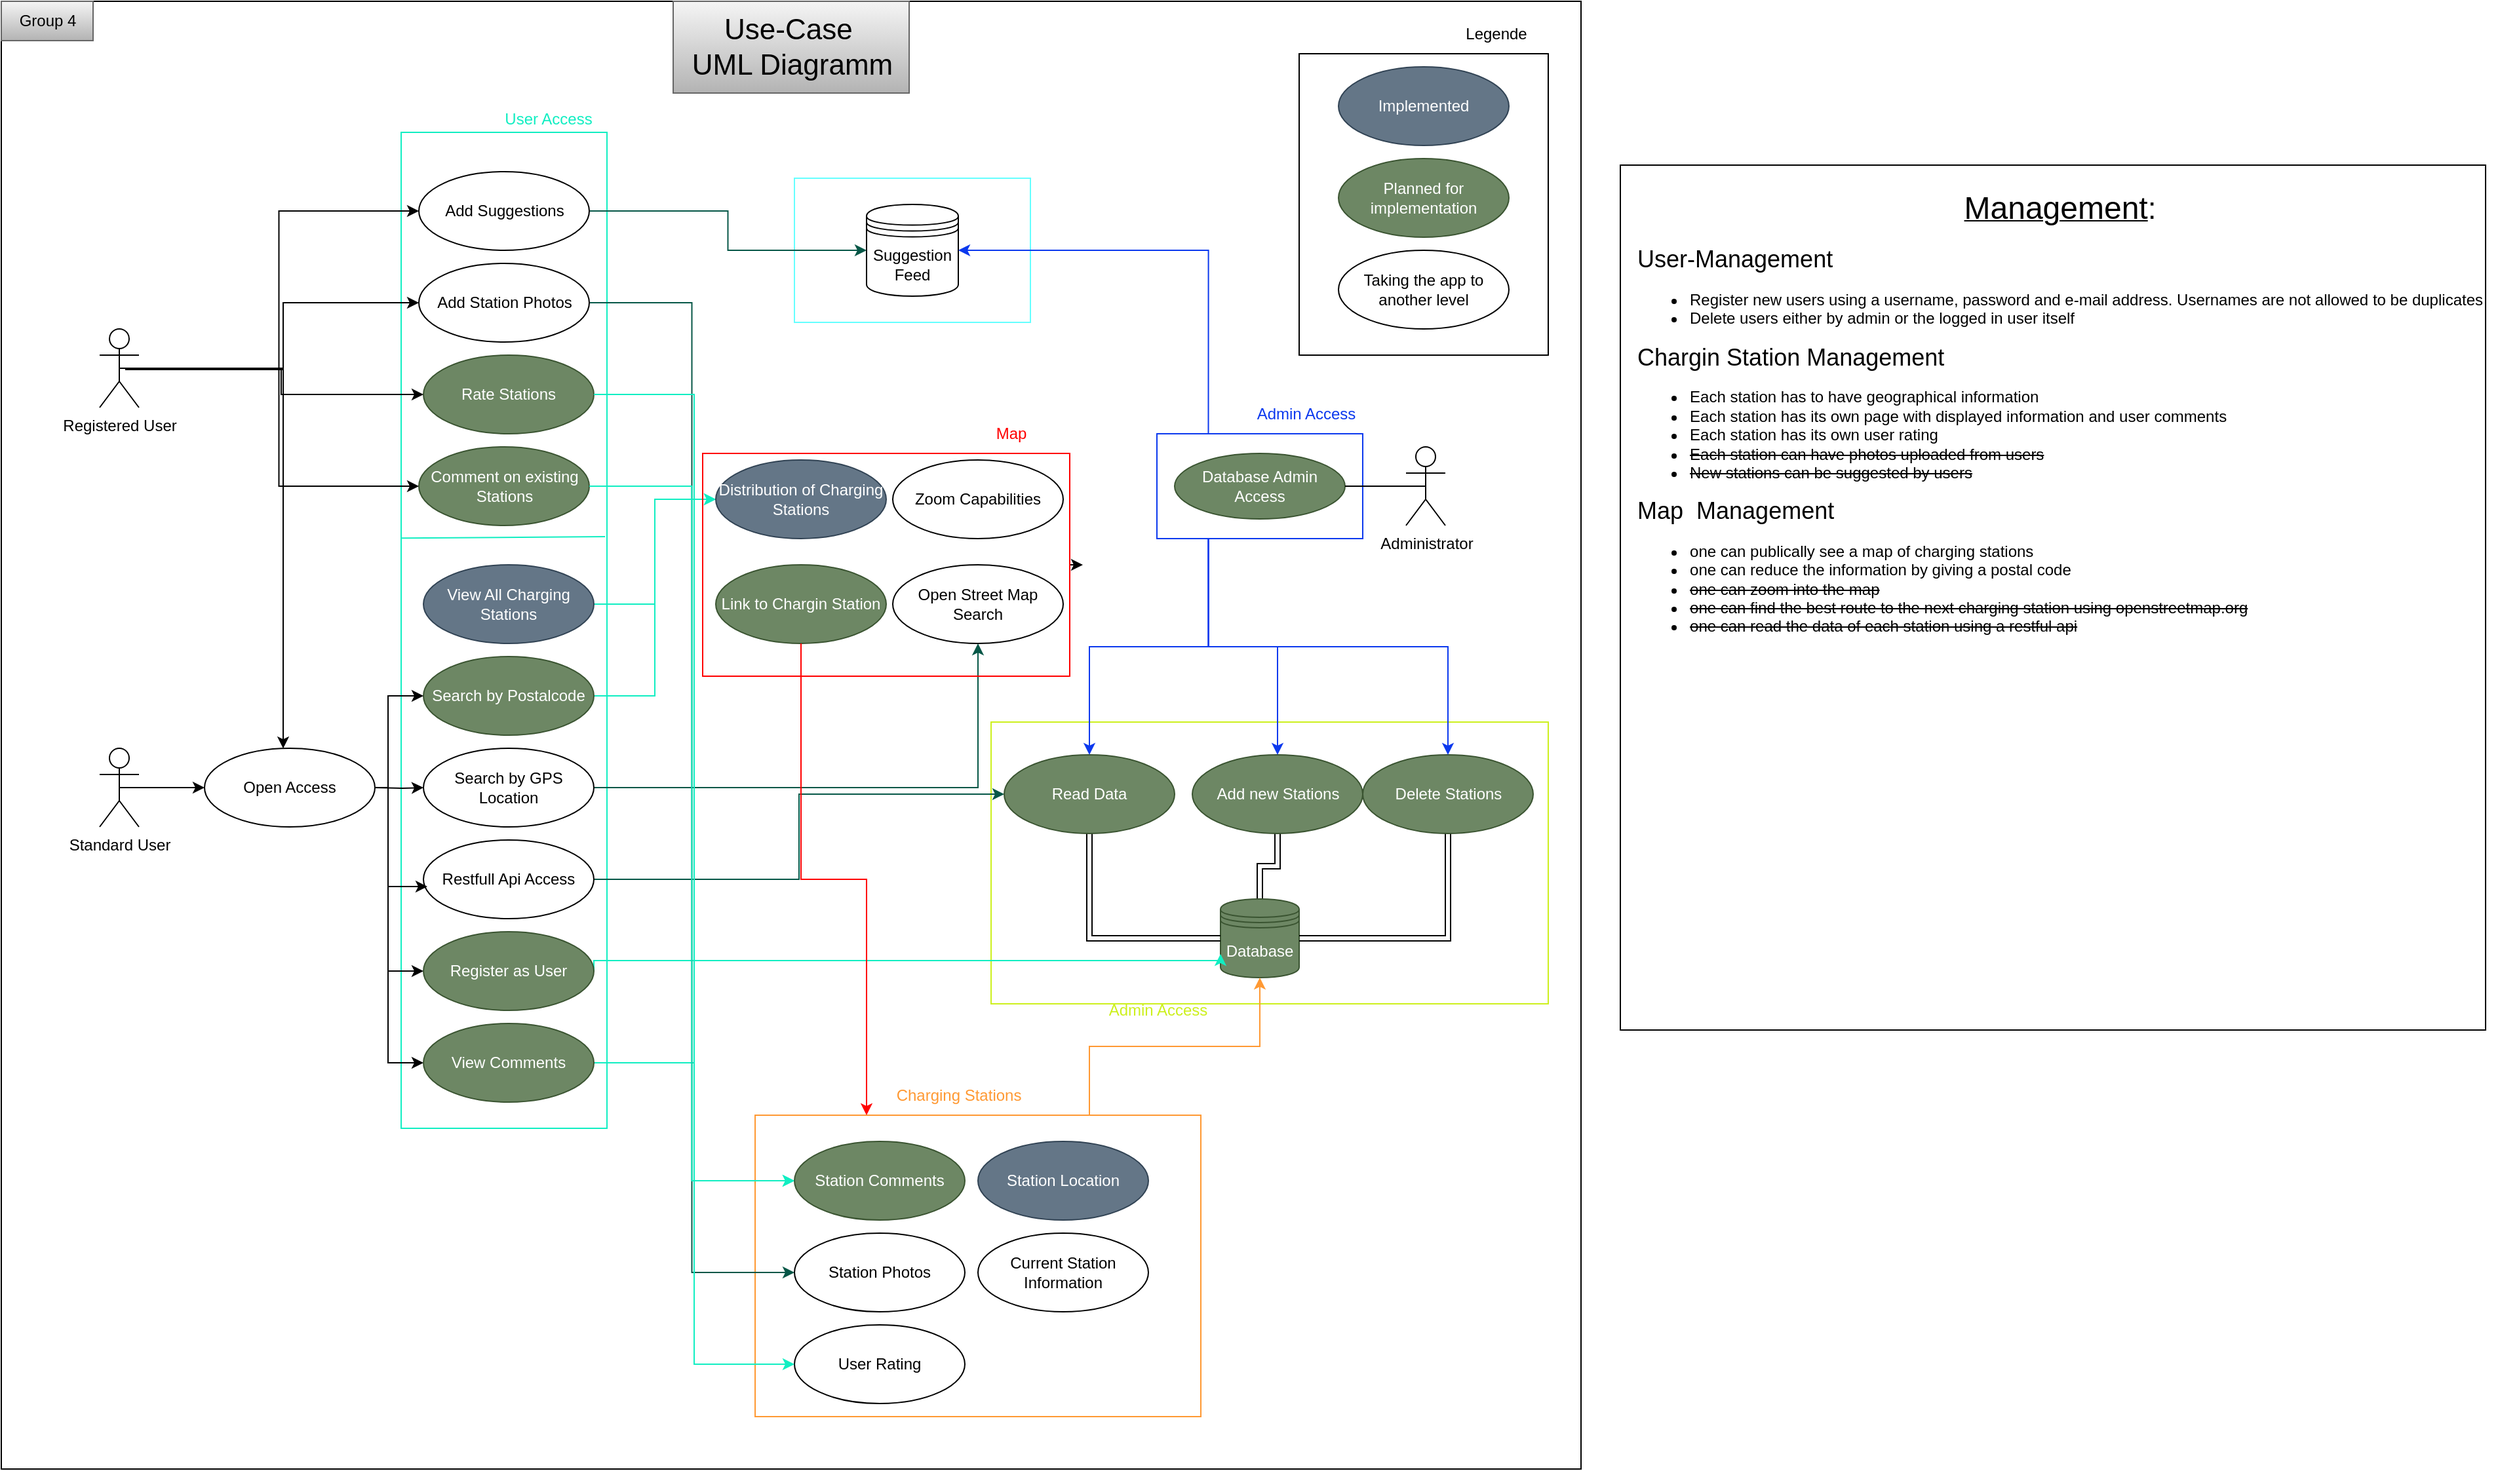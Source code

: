 <mxfile version="25.0.2">
  <diagram name="Seite-1" id="gIsxbpgzMyld5YMsVReq">
    <mxGraphModel dx="3033" dy="2483" grid="1" gridSize="10" guides="1" tooltips="1" connect="1" arrows="1" fold="1" page="1" pageScale="1" pageWidth="827" pageHeight="1169" math="0" shadow="0">
      <root>
        <mxCell id="0" />
        <mxCell id="1" parent="0" />
        <mxCell id="xSIYFbaD0ZbnGowIiWE3-44" value="" style="whiteSpace=wrap;html=1;aspect=fixed;" vertex="1" parent="1">
          <mxGeometry x="1210" y="115" width="660" height="660" as="geometry" />
        </mxCell>
        <mxCell id="uhyYAXvKRDuj-Q-Z7VWs-74" value="" style="rounded=0;whiteSpace=wrap;html=1;fillColor=none;" parent="1" vertex="1">
          <mxGeometry x="-25" y="-10" width="1205" height="1120" as="geometry" />
        </mxCell>
        <mxCell id="uhyYAXvKRDuj-Q-Z7VWs-60" value="" style="rounded=0;whiteSpace=wrap;html=1;fillColor=none;strokeColor=#0C39EE;" parent="1" vertex="1">
          <mxGeometry x="856.5" y="320" width="157" height="80" as="geometry" />
        </mxCell>
        <mxCell id="xSIYFbaD0ZbnGowIiWE3-18" value="" style="rounded=0;whiteSpace=wrap;html=1;fillColor=none;strokeColor=#66FFFF;" vertex="1" parent="1">
          <mxGeometry x="580" y="125" width="180" height="110" as="geometry" />
        </mxCell>
        <mxCell id="xSIYFbaD0ZbnGowIiWE3-12" value="" style="rounded=0;whiteSpace=wrap;html=1;fillColor=none;strokeColor=#FF9933;" vertex="1" parent="1">
          <mxGeometry x="550" y="840" width="340" height="230" as="geometry" />
        </mxCell>
        <mxCell id="uhyYAXvKRDuj-Q-Z7VWs-64" value="" style="rounded=0;whiteSpace=wrap;html=1;fillColor=none;strokeColor=#CDF01D;" parent="1" vertex="1">
          <mxGeometry x="730" y="540" width="425" height="215" as="geometry" />
        </mxCell>
        <mxCell id="uhyYAXvKRDuj-Q-Z7VWs-45" value="" style="rounded=0;whiteSpace=wrap;html=1;fillColor=none;strokeColor=#11eec2;" parent="1" vertex="1">
          <mxGeometry x="280" y="90" width="157" height="760" as="geometry" />
        </mxCell>
        <mxCell id="uhyYAXvKRDuj-Q-Z7VWs-48" style="edgeStyle=orthogonalEdgeStyle;rounded=0;orthogonalLoop=1;jettySize=auto;html=1;exitX=0.5;exitY=0.5;exitDx=0;exitDy=0;exitPerimeter=0;entryX=0;entryY=0.5;entryDx=0;entryDy=0;" parent="1" source="uhyYAXvKRDuj-Q-Z7VWs-1" target="uhyYAXvKRDuj-Q-Z7VWs-47" edge="1">
          <mxGeometry relative="1" as="geometry" />
        </mxCell>
        <mxCell id="uhyYAXvKRDuj-Q-Z7VWs-1" value="Standard User" style="shape=umlActor;verticalLabelPosition=bottom;verticalAlign=top;html=1;outlineConnect=0;" parent="1" vertex="1">
          <mxGeometry x="50" y="560" width="30" height="60" as="geometry" />
        </mxCell>
        <mxCell id="xSIYFbaD0ZbnGowIiWE3-31" style="edgeStyle=orthogonalEdgeStyle;rounded=0;orthogonalLoop=1;jettySize=auto;html=1;exitX=1;exitY=0.5;exitDx=0;exitDy=0;entryX=0;entryY=0.5;entryDx=0;entryDy=0;strokeColor=#11EEC2;" edge="1" parent="1" source="uhyYAXvKRDuj-Q-Z7VWs-2" target="xSIYFbaD0ZbnGowIiWE3-29">
          <mxGeometry relative="1" as="geometry" />
        </mxCell>
        <mxCell id="uhyYAXvKRDuj-Q-Z7VWs-2" value="Search by Postalcode" style="ellipse;whiteSpace=wrap;html=1;fillColor=#6d8764;fontColor=#ffffff;strokeColor=#3A5431;" parent="1" vertex="1">
          <mxGeometry x="297" y="490" width="130" height="60" as="geometry" />
        </mxCell>
        <mxCell id="xSIYFbaD0ZbnGowIiWE3-38" style="edgeStyle=orthogonalEdgeStyle;rounded=0;orthogonalLoop=1;jettySize=auto;html=1;exitX=1;exitY=0.5;exitDx=0;exitDy=0;entryX=0.5;entryY=1;entryDx=0;entryDy=0;strokeColor=#065747;" edge="1" parent="1" source="uhyYAXvKRDuj-Q-Z7VWs-3" target="xSIYFbaD0ZbnGowIiWE3-36">
          <mxGeometry relative="1" as="geometry" />
        </mxCell>
        <mxCell id="uhyYAXvKRDuj-Q-Z7VWs-3" value="Search by GPS Location" style="ellipse;whiteSpace=wrap;html=1;" parent="1" vertex="1">
          <mxGeometry x="297" y="560" width="130" height="60" as="geometry" />
        </mxCell>
        <mxCell id="xSIYFbaD0ZbnGowIiWE3-25" style="edgeStyle=orthogonalEdgeStyle;rounded=0;orthogonalLoop=1;jettySize=auto;html=1;exitX=1;exitY=0.5;exitDx=0;exitDy=0;entryX=0;entryY=0.5;entryDx=0;entryDy=0;strokeColor=#065747;" edge="1" parent="1" source="uhyYAXvKRDuj-Q-Z7VWs-4" target="xSIYFbaD0ZbnGowIiWE3-24">
          <mxGeometry relative="1" as="geometry" />
        </mxCell>
        <mxCell id="uhyYAXvKRDuj-Q-Z7VWs-4" value="Add Suggestions" style="ellipse;whiteSpace=wrap;html=1;" parent="1" vertex="1">
          <mxGeometry x="293.5" y="120" width="130" height="60" as="geometry" />
        </mxCell>
        <mxCell id="uhyYAXvKRDuj-Q-Z7VWs-5" value="Comment on existing Stations" style="ellipse;whiteSpace=wrap;html=1;fillColor=#6d8764;fontColor=#ffffff;strokeColor=#3A5431;" parent="1" vertex="1">
          <mxGeometry x="293.5" y="330" width="130" height="60" as="geometry" />
        </mxCell>
        <mxCell id="uhyYAXvKRDuj-Q-Z7VWs-68" style="edgeStyle=orthogonalEdgeStyle;rounded=0;orthogonalLoop=1;jettySize=auto;html=1;exitX=1;exitY=0.5;exitDx=0;exitDy=0;strokeColor=#065747;entryX=0;entryY=0.5;entryDx=0;entryDy=0;" parent="1" source="uhyYAXvKRDuj-Q-Z7VWs-8" target="uhyYAXvKRDuj-Q-Z7VWs-12" edge="1">
          <mxGeometry relative="1" as="geometry" />
        </mxCell>
        <mxCell id="uhyYAXvKRDuj-Q-Z7VWs-8" value="Restfull Api Access" style="ellipse;whiteSpace=wrap;html=1;" parent="1" vertex="1">
          <mxGeometry x="297" y="630" width="130" height="60" as="geometry" />
        </mxCell>
        <mxCell id="uhyYAXvKRDuj-Q-Z7VWs-66" style="edgeStyle=orthogonalEdgeStyle;rounded=0;orthogonalLoop=1;jettySize=auto;html=1;exitX=0.5;exitY=1;exitDx=0;exitDy=0;shape=link;" parent="1" source="uhyYAXvKRDuj-Q-Z7VWs-9" target="uhyYAXvKRDuj-Q-Z7VWs-10" edge="1">
          <mxGeometry relative="1" as="geometry" />
        </mxCell>
        <mxCell id="uhyYAXvKRDuj-Q-Z7VWs-9" value="Add new Stations" style="ellipse;whiteSpace=wrap;html=1;fillColor=#6d8764;fontColor=#ffffff;strokeColor=#3A5431;" parent="1" vertex="1">
          <mxGeometry x="883.5" y="565" width="130" height="60" as="geometry" />
        </mxCell>
        <mxCell id="uhyYAXvKRDuj-Q-Z7VWs-10" value="Database" style="shape=datastore;whiteSpace=wrap;html=1;fillColor=#6d8764;fontColor=#ffffff;strokeColor=#3A5431;" parent="1" vertex="1">
          <mxGeometry x="905" y="675" width="60" height="60" as="geometry" />
        </mxCell>
        <mxCell id="uhyYAXvKRDuj-Q-Z7VWs-67" style="edgeStyle=orthogonalEdgeStyle;rounded=0;orthogonalLoop=1;jettySize=auto;html=1;exitX=0.5;exitY=1;exitDx=0;exitDy=0;entryX=1;entryY=0.5;entryDx=0;entryDy=0;shape=link;" parent="1" source="uhyYAXvKRDuj-Q-Z7VWs-11" target="uhyYAXvKRDuj-Q-Z7VWs-10" edge="1">
          <mxGeometry relative="1" as="geometry" />
        </mxCell>
        <mxCell id="uhyYAXvKRDuj-Q-Z7VWs-11" value="Delete Stations" style="ellipse;whiteSpace=wrap;html=1;fillColor=#6d8764;fontColor=#ffffff;strokeColor=#3A5431;" parent="1" vertex="1">
          <mxGeometry x="1013.5" y="565" width="130" height="60" as="geometry" />
        </mxCell>
        <mxCell id="uhyYAXvKRDuj-Q-Z7VWs-65" style="edgeStyle=orthogonalEdgeStyle;rounded=0;orthogonalLoop=1;jettySize=auto;html=1;exitX=0.5;exitY=1;exitDx=0;exitDy=0;entryX=0;entryY=0.5;entryDx=0;entryDy=0;shape=link;" parent="1" source="uhyYAXvKRDuj-Q-Z7VWs-12" target="uhyYAXvKRDuj-Q-Z7VWs-10" edge="1">
          <mxGeometry relative="1" as="geometry" />
        </mxCell>
        <mxCell id="uhyYAXvKRDuj-Q-Z7VWs-12" value="Read Data" style="ellipse;whiteSpace=wrap;html=1;fillColor=#6d8764;fontColor=#ffffff;strokeColor=#3A5431;" parent="1" vertex="1">
          <mxGeometry x="740" y="565" width="130" height="60" as="geometry" />
        </mxCell>
        <mxCell id="uhyYAXvKRDuj-Q-Z7VWs-13" value="Administrator" style="shape=umlActor;verticalLabelPosition=bottom;verticalAlign=top;html=1;outlineConnect=0;" parent="1" vertex="1">
          <mxGeometry x="1046.5" y="330" width="30" height="60" as="geometry" />
        </mxCell>
        <mxCell id="uhyYAXvKRDuj-Q-Z7VWs-69" style="edgeStyle=orthogonalEdgeStyle;rounded=0;orthogonalLoop=1;jettySize=auto;html=1;exitX=0.25;exitY=1;exitDx=0;exitDy=0;entryX=0.5;entryY=0;entryDx=0;entryDy=0;strokeColor=#0C39EE;" parent="1" source="uhyYAXvKRDuj-Q-Z7VWs-60" target="uhyYAXvKRDuj-Q-Z7VWs-12" edge="1">
          <mxGeometry relative="1" as="geometry" />
        </mxCell>
        <mxCell id="uhyYAXvKRDuj-Q-Z7VWs-70" style="edgeStyle=orthogonalEdgeStyle;rounded=0;orthogonalLoop=1;jettySize=auto;html=1;exitX=0.25;exitY=1;exitDx=0;exitDy=0;strokeColor=#0C39EE;" parent="1" source="uhyYAXvKRDuj-Q-Z7VWs-60" target="uhyYAXvKRDuj-Q-Z7VWs-9" edge="1">
          <mxGeometry relative="1" as="geometry" />
        </mxCell>
        <mxCell id="uhyYAXvKRDuj-Q-Z7VWs-71" style="edgeStyle=orthogonalEdgeStyle;rounded=0;orthogonalLoop=1;jettySize=auto;html=1;exitX=0.25;exitY=1;exitDx=0;exitDy=0;entryX=0.5;entryY=0;entryDx=0;entryDy=0;strokeColor=#0C39EE;" parent="1" source="uhyYAXvKRDuj-Q-Z7VWs-60" target="uhyYAXvKRDuj-Q-Z7VWs-11" edge="1">
          <mxGeometry relative="1" as="geometry" />
        </mxCell>
        <mxCell id="uhyYAXvKRDuj-Q-Z7VWs-14" value="Database Admin Access" style="ellipse;whiteSpace=wrap;html=1;fillColor=#6d8764;fontColor=#ffffff;strokeColor=#3A5431;" parent="1" vertex="1">
          <mxGeometry x="870" y="335" width="130" height="50" as="geometry" />
        </mxCell>
        <mxCell id="uhyYAXvKRDuj-Q-Z7VWs-15" value="" style="endArrow=none;html=1;rounded=0;entryX=1;entryY=0.5;entryDx=0;entryDy=0;exitX=0.5;exitY=0.5;exitDx=0;exitDy=0;exitPerimeter=0;" parent="1" source="uhyYAXvKRDuj-Q-Z7VWs-13" target="uhyYAXvKRDuj-Q-Z7VWs-14" edge="1">
          <mxGeometry width="50" height="50" relative="1" as="geometry">
            <mxPoint x="843.5" y="430" as="sourcePoint" />
            <mxPoint x="893.5" y="380" as="targetPoint" />
          </mxGeometry>
        </mxCell>
        <mxCell id="uhyYAXvKRDuj-Q-Z7VWs-39" style="edgeStyle=orthogonalEdgeStyle;rounded=0;orthogonalLoop=1;jettySize=auto;html=1;exitX=0.5;exitY=0.5;exitDx=0;exitDy=0;exitPerimeter=0;entryX=0;entryY=0.5;entryDx=0;entryDy=0;" parent="1" source="uhyYAXvKRDuj-Q-Z7VWs-38" target="uhyYAXvKRDuj-Q-Z7VWs-4" edge="1">
          <mxGeometry relative="1" as="geometry" />
        </mxCell>
        <mxCell id="uhyYAXvKRDuj-Q-Z7VWs-40" style="edgeStyle=orthogonalEdgeStyle;rounded=0;orthogonalLoop=1;jettySize=auto;html=1;exitX=0.5;exitY=0.5;exitDx=0;exitDy=0;exitPerimeter=0;entryX=0;entryY=0.5;entryDx=0;entryDy=0;" parent="1" source="uhyYAXvKRDuj-Q-Z7VWs-38" target="uhyYAXvKRDuj-Q-Z7VWs-5" edge="1">
          <mxGeometry relative="1" as="geometry" />
        </mxCell>
        <mxCell id="uhyYAXvKRDuj-Q-Z7VWs-54" style="edgeStyle=orthogonalEdgeStyle;rounded=0;orthogonalLoop=1;jettySize=auto;html=1;exitX=0.5;exitY=0.5;exitDx=0;exitDy=0;exitPerimeter=0;" parent="1" source="uhyYAXvKRDuj-Q-Z7VWs-38" target="uhyYAXvKRDuj-Q-Z7VWs-47" edge="1">
          <mxGeometry relative="1" as="geometry">
            <Array as="points">
              <mxPoint x="190" y="270" />
            </Array>
          </mxGeometry>
        </mxCell>
        <mxCell id="uhyYAXvKRDuj-Q-Z7VWs-38" value="Registered User" style="shape=umlActor;verticalLabelPosition=bottom;verticalAlign=top;html=1;outlineConnect=0;" parent="1" vertex="1">
          <mxGeometry x="50" y="240" width="30" height="60" as="geometry" />
        </mxCell>
        <mxCell id="uhyYAXvKRDuj-Q-Z7VWs-46" value="&lt;font color=&quot;#11eec2&quot;&gt;User Access&lt;/font&gt;" style="text;html=1;align=center;verticalAlign=middle;resizable=0;points=[];autosize=1;strokeColor=none;fillColor=none;" parent="1" vertex="1">
          <mxGeometry x="347" y="65" width="90" height="30" as="geometry" />
        </mxCell>
        <mxCell id="uhyYAXvKRDuj-Q-Z7VWs-49" style="edgeStyle=orthogonalEdgeStyle;rounded=0;orthogonalLoop=1;jettySize=auto;html=1;exitX=1;exitY=0.5;exitDx=0;exitDy=0;" parent="1" target="uhyYAXvKRDuj-Q-Z7VWs-3" edge="1">
          <mxGeometry relative="1" as="geometry">
            <mxPoint x="260" y="590" as="sourcePoint" />
          </mxGeometry>
        </mxCell>
        <mxCell id="uhyYAXvKRDuj-Q-Z7VWs-56" style="edgeStyle=orthogonalEdgeStyle;rounded=0;orthogonalLoop=1;jettySize=auto;html=1;exitX=1;exitY=0.5;exitDx=0;exitDy=0;entryX=0;entryY=0.5;entryDx=0;entryDy=0;" parent="1" target="uhyYAXvKRDuj-Q-Z7VWs-2" edge="1">
          <mxGeometry relative="1" as="geometry">
            <Array as="points">
              <mxPoint x="270" y="590" />
              <mxPoint x="270" y="520" />
            </Array>
            <mxPoint x="260" y="590" as="sourcePoint" />
          </mxGeometry>
        </mxCell>
        <mxCell id="xSIYFbaD0ZbnGowIiWE3-21" style="edgeStyle=orthogonalEdgeStyle;rounded=0;orthogonalLoop=1;jettySize=auto;html=1;exitX=1;exitY=0.5;exitDx=0;exitDy=0;entryX=0;entryY=0.5;entryDx=0;entryDy=0;" edge="1" parent="1" source="uhyYAXvKRDuj-Q-Z7VWs-47" target="xSIYFbaD0ZbnGowIiWE3-2">
          <mxGeometry relative="1" as="geometry">
            <Array as="points">
              <mxPoint x="270" y="590" />
              <mxPoint x="270" y="730" />
            </Array>
          </mxGeometry>
        </mxCell>
        <mxCell id="xSIYFbaD0ZbnGowIiWE3-22" style="edgeStyle=orthogonalEdgeStyle;rounded=0;orthogonalLoop=1;jettySize=auto;html=1;exitX=1;exitY=0.5;exitDx=0;exitDy=0;entryX=0;entryY=0.5;entryDx=0;entryDy=0;" edge="1" parent="1" source="uhyYAXvKRDuj-Q-Z7VWs-47" target="xSIYFbaD0ZbnGowIiWE3-3">
          <mxGeometry relative="1" as="geometry">
            <Array as="points">
              <mxPoint x="270" y="590" />
              <mxPoint x="270" y="800" />
            </Array>
          </mxGeometry>
        </mxCell>
        <mxCell id="uhyYAXvKRDuj-Q-Z7VWs-47" value="Open Access" style="ellipse;whiteSpace=wrap;html=1;" parent="1" vertex="1">
          <mxGeometry x="130" y="560" width="130" height="60" as="geometry" />
        </mxCell>
        <mxCell id="uhyYAXvKRDuj-Q-Z7VWs-53" style="edgeStyle=orthogonalEdgeStyle;rounded=0;orthogonalLoop=1;jettySize=auto;html=1;exitX=1;exitY=0.5;exitDx=0;exitDy=0;entryX=0.023;entryY=0.592;entryDx=0;entryDy=0;entryPerimeter=0;" parent="1" target="uhyYAXvKRDuj-Q-Z7VWs-8" edge="1">
          <mxGeometry relative="1" as="geometry">
            <Array as="points">
              <mxPoint x="270" y="590" />
              <mxPoint x="270" y="666" />
            </Array>
            <mxPoint x="260" y="590" as="sourcePoint" />
          </mxGeometry>
        </mxCell>
        <mxCell id="uhyYAXvKRDuj-Q-Z7VWs-57" value="" style="endArrow=none;html=1;rounded=0;entryX=0.991;entryY=0.406;entryDx=0;entryDy=0;strokeColor=#11EEC2;entryPerimeter=0;" parent="1" target="uhyYAXvKRDuj-Q-Z7VWs-45" edge="1">
          <mxGeometry width="50" height="50" relative="1" as="geometry">
            <mxPoint x="280" y="399.66" as="sourcePoint" />
            <mxPoint x="377" y="399.66" as="targetPoint" />
          </mxGeometry>
        </mxCell>
        <mxCell id="uhyYAXvKRDuj-Q-Z7VWs-62" value="&lt;font color=&quot;#0c39ee&quot;&gt;Admin Access&lt;/font&gt;" style="text;html=1;align=center;verticalAlign=middle;resizable=0;points=[];autosize=1;strokeColor=none;fillColor=none;" parent="1" vertex="1">
          <mxGeometry x="920" y="290" width="100" height="30" as="geometry" />
        </mxCell>
        <mxCell id="uhyYAXvKRDuj-Q-Z7VWs-73" value="&lt;font color=&quot;#cdf01d&quot;&gt;Admin Access&lt;/font&gt;" style="text;html=1;align=center;verticalAlign=middle;resizable=0;points=[];autosize=1;strokeColor=none;fillColor=none;" parent="1" vertex="1">
          <mxGeometry x="806.5" y="745" width="100" height="30" as="geometry" />
        </mxCell>
        <mxCell id="uhyYAXvKRDuj-Q-Z7VWs-75" value="&lt;font color=&quot;#000000&quot;&gt;Group 4&lt;/font&gt;" style="text;html=1;align=center;verticalAlign=middle;resizable=0;points=[];autosize=1;strokeColor=#666666;fillColor=#f5f5f5;gradientColor=#b3b3b3;" parent="1" vertex="1">
          <mxGeometry x="-25" y="-10" width="70" height="30" as="geometry" />
        </mxCell>
        <mxCell id="xSIYFbaD0ZbnGowIiWE3-1" value="Planned for implementation" style="ellipse;whiteSpace=wrap;html=1;fillColor=#6d8764;strokeColor=#3A5431;fontColor=#ffffff;" vertex="1" parent="1">
          <mxGeometry x="995" y="110" width="130" height="60" as="geometry" />
        </mxCell>
        <mxCell id="xSIYFbaD0ZbnGowIiWE3-4" style="edgeStyle=orthogonalEdgeStyle;rounded=0;orthogonalLoop=1;jettySize=auto;html=1;exitX=1;exitY=0.5;exitDx=0;exitDy=0;entryX=0;entryY=0.7;entryDx=0;entryDy=0;strokeColor=#11EEC2;" edge="1" parent="1" source="xSIYFbaD0ZbnGowIiWE3-2" target="uhyYAXvKRDuj-Q-Z7VWs-10">
          <mxGeometry relative="1" as="geometry">
            <Array as="points">
              <mxPoint x="427" y="722" />
              <mxPoint x="905" y="722" />
            </Array>
          </mxGeometry>
        </mxCell>
        <mxCell id="xSIYFbaD0ZbnGowIiWE3-2" value="Register as User" style="ellipse;whiteSpace=wrap;html=1;fillColor=#6d8764;fontColor=#ffffff;strokeColor=#3A5431;" vertex="1" parent="1">
          <mxGeometry x="297" y="700" width="130" height="60" as="geometry" />
        </mxCell>
        <mxCell id="xSIYFbaD0ZbnGowIiWE3-17" style="edgeStyle=orthogonalEdgeStyle;rounded=0;orthogonalLoop=1;jettySize=auto;html=1;exitX=1;exitY=0.5;exitDx=0;exitDy=0;entryX=0;entryY=0.5;entryDx=0;entryDy=0;strokeColor=#11EEC2;" edge="1" parent="1" source="xSIYFbaD0ZbnGowIiWE3-3" target="xSIYFbaD0ZbnGowIiWE3-7">
          <mxGeometry relative="1" as="geometry" />
        </mxCell>
        <mxCell id="xSIYFbaD0ZbnGowIiWE3-3" value="View Comments" style="ellipse;whiteSpace=wrap;html=1;fillColor=#6d8764;fontColor=#ffffff;strokeColor=#3A5431;" vertex="1" parent="1">
          <mxGeometry x="297" y="770" width="130" height="60" as="geometry" />
        </mxCell>
        <mxCell id="xSIYFbaD0ZbnGowIiWE3-5" value="Station Location" style="ellipse;whiteSpace=wrap;html=1;fillColor=#647687;fontColor=#ffffff;strokeColor=#314354;" vertex="1" parent="1">
          <mxGeometry x="720" y="860" width="130" height="60" as="geometry" />
        </mxCell>
        <mxCell id="xSIYFbaD0ZbnGowIiWE3-6" value="Current Station Information" style="ellipse;whiteSpace=wrap;html=1;" vertex="1" parent="1">
          <mxGeometry x="720" y="930" width="130" height="60" as="geometry" />
        </mxCell>
        <mxCell id="xSIYFbaD0ZbnGowIiWE3-7" value="Station Comments" style="ellipse;whiteSpace=wrap;html=1;fillColor=#6d8764;fontColor=#ffffff;strokeColor=#3A5431;" vertex="1" parent="1">
          <mxGeometry x="580" y="860" width="130" height="60" as="geometry" />
        </mxCell>
        <mxCell id="xSIYFbaD0ZbnGowIiWE3-11" style="edgeStyle=orthogonalEdgeStyle;rounded=0;orthogonalLoop=1;jettySize=auto;html=1;exitX=1;exitY=0.5;exitDx=0;exitDy=0;entryX=0;entryY=0.5;entryDx=0;entryDy=0;strokeColor=#065747;" edge="1" parent="1" source="xSIYFbaD0ZbnGowIiWE3-8" target="xSIYFbaD0ZbnGowIiWE3-10">
          <mxGeometry relative="1" as="geometry" />
        </mxCell>
        <mxCell id="xSIYFbaD0ZbnGowIiWE3-8" value="Add Station Photos" style="ellipse;whiteSpace=wrap;html=1;" vertex="1" parent="1">
          <mxGeometry x="293.5" y="190" width="130" height="60" as="geometry" />
        </mxCell>
        <mxCell id="xSIYFbaD0ZbnGowIiWE3-10" value="Station Photos" style="ellipse;whiteSpace=wrap;html=1;" vertex="1" parent="1">
          <mxGeometry x="580" y="930" width="130" height="60" as="geometry" />
        </mxCell>
        <mxCell id="xSIYFbaD0ZbnGowIiWE3-14" style="edgeStyle=orthogonalEdgeStyle;rounded=0;orthogonalLoop=1;jettySize=auto;html=1;exitX=0.75;exitY=0;exitDx=0;exitDy=0;entryX=0.5;entryY=1;entryDx=0;entryDy=0;strokeColor=#FF9933;" edge="1" parent="1" source="xSIYFbaD0ZbnGowIiWE3-12" target="uhyYAXvKRDuj-Q-Z7VWs-10">
          <mxGeometry relative="1" as="geometry" />
        </mxCell>
        <mxCell id="xSIYFbaD0ZbnGowIiWE3-13" value="&lt;font color=&quot;#ff9933&quot;&gt;Charging Stations&lt;/font&gt;" style="text;html=1;align=center;verticalAlign=middle;resizable=0;points=[];autosize=1;strokeColor=none;fillColor=none;" vertex="1" parent="1">
          <mxGeometry x="645" y="810" width="120" height="30" as="geometry" />
        </mxCell>
        <mxCell id="xSIYFbaD0ZbnGowIiWE3-20" value="Implemented" style="ellipse;whiteSpace=wrap;html=1;fillColor=#647687;strokeColor=#314354;fontColor=#ffffff;" vertex="1" parent="1">
          <mxGeometry x="995" y="40" width="130" height="60" as="geometry" />
        </mxCell>
        <mxCell id="xSIYFbaD0ZbnGowIiWE3-30" style="edgeStyle=orthogonalEdgeStyle;rounded=0;orthogonalLoop=1;jettySize=auto;html=1;exitX=1;exitY=0.5;exitDx=0;exitDy=0;entryX=0;entryY=0.5;entryDx=0;entryDy=0;strokeColor=#11EEC2;" edge="1" parent="1" source="xSIYFbaD0ZbnGowIiWE3-23" target="xSIYFbaD0ZbnGowIiWE3-29">
          <mxGeometry relative="1" as="geometry" />
        </mxCell>
        <mxCell id="xSIYFbaD0ZbnGowIiWE3-23" value="View All Charging Stations" style="ellipse;whiteSpace=wrap;html=1;fillColor=#647687;fontColor=#ffffff;strokeColor=#314354;" vertex="1" parent="1">
          <mxGeometry x="297" y="420" width="130" height="60" as="geometry" />
        </mxCell>
        <mxCell id="xSIYFbaD0ZbnGowIiWE3-24" value="Suggestion Feed" style="shape=datastore;whiteSpace=wrap;html=1;" vertex="1" parent="1">
          <mxGeometry x="635" y="145" width="70" height="70" as="geometry" />
        </mxCell>
        <mxCell id="xSIYFbaD0ZbnGowIiWE3-26" style="edgeStyle=orthogonalEdgeStyle;rounded=0;orthogonalLoop=1;jettySize=auto;html=1;exitX=0.25;exitY=0;exitDx=0;exitDy=0;entryX=1;entryY=0.5;entryDx=0;entryDy=0;strokeColor=#0C39EE;" edge="1" parent="1" source="uhyYAXvKRDuj-Q-Z7VWs-60" target="xSIYFbaD0ZbnGowIiWE3-24">
          <mxGeometry relative="1" as="geometry">
            <mxPoint x="945" y="395" as="sourcePoint" />
            <mxPoint x="1085" y="575" as="targetPoint" />
          </mxGeometry>
        </mxCell>
        <mxCell id="xSIYFbaD0ZbnGowIiWE3-33" style="edgeStyle=orthogonalEdgeStyle;rounded=0;orthogonalLoop=1;jettySize=auto;html=1;exitX=1;exitY=0.5;exitDx=0;exitDy=0;" edge="1" parent="1" source="xSIYFbaD0ZbnGowIiWE3-27">
          <mxGeometry relative="1" as="geometry">
            <mxPoint x="800" y="420" as="targetPoint" />
          </mxGeometry>
        </mxCell>
        <mxCell id="xSIYFbaD0ZbnGowIiWE3-27" value="" style="rounded=0;whiteSpace=wrap;html=1;fillColor=none;strokeColor=#FF0000;" vertex="1" parent="1">
          <mxGeometry x="510" y="335" width="280" height="170" as="geometry" />
        </mxCell>
        <mxCell id="xSIYFbaD0ZbnGowIiWE3-28" value="&lt;font&gt;Map&lt;/font&gt;" style="text;html=1;align=center;verticalAlign=middle;resizable=0;points=[];autosize=1;strokeColor=none;fillColor=none;fontColor=#FF0000;" vertex="1" parent="1">
          <mxGeometry x="720" y="305" width="50" height="30" as="geometry" />
        </mxCell>
        <mxCell id="xSIYFbaD0ZbnGowIiWE3-29" value="Distribution of Charging Stations" style="ellipse;whiteSpace=wrap;html=1;fillColor=#647687;fontColor=#ffffff;strokeColor=#314354;" vertex="1" parent="1">
          <mxGeometry x="520" y="340" width="130" height="60" as="geometry" />
        </mxCell>
        <mxCell id="xSIYFbaD0ZbnGowIiWE3-32" value="Zoom Capabilities" style="ellipse;whiteSpace=wrap;html=1;" vertex="1" parent="1">
          <mxGeometry x="655" y="340" width="130" height="60" as="geometry" />
        </mxCell>
        <mxCell id="xSIYFbaD0ZbnGowIiWE3-35" value="Link to Chargin Station" style="ellipse;whiteSpace=wrap;html=1;fillColor=#6d8764;fontColor=#ffffff;strokeColor=#3A5431;" vertex="1" parent="1">
          <mxGeometry x="520" y="420" width="130" height="60" as="geometry" />
        </mxCell>
        <mxCell id="xSIYFbaD0ZbnGowIiWE3-36" value="Open Street Map Search" style="ellipse;whiteSpace=wrap;html=1;" vertex="1" parent="1">
          <mxGeometry x="655" y="420" width="130" height="60" as="geometry" />
        </mxCell>
        <mxCell id="xSIYFbaD0ZbnGowIiWE3-37" style="edgeStyle=orthogonalEdgeStyle;rounded=0;orthogonalLoop=1;jettySize=auto;html=1;exitX=0.5;exitY=1;exitDx=0;exitDy=0;entryX=0.25;entryY=0;entryDx=0;entryDy=0;strokeColor=#FF0000;" edge="1" parent="1" source="xSIYFbaD0ZbnGowIiWE3-35" target="xSIYFbaD0ZbnGowIiWE3-12">
          <mxGeometry relative="1" as="geometry" />
        </mxCell>
        <mxCell id="xSIYFbaD0ZbnGowIiWE3-39" value="Taking the app to another level" style="ellipse;whiteSpace=wrap;html=1;" vertex="1" parent="1">
          <mxGeometry x="995" y="180" width="130" height="60" as="geometry" />
        </mxCell>
        <mxCell id="xSIYFbaD0ZbnGowIiWE3-40" value="" style="rounded=0;whiteSpace=wrap;html=1;fillColor=none;strokeColor=#000000;" vertex="1" parent="1">
          <mxGeometry x="965" y="30" width="190" height="230" as="geometry" />
        </mxCell>
        <mxCell id="xSIYFbaD0ZbnGowIiWE3-41" value="&lt;font color=&quot;#000000&quot;&gt;Legende&lt;/font&gt;" style="text;html=1;align=center;verticalAlign=middle;resizable=0;points=[];autosize=1;strokeColor=none;fillColor=none;" vertex="1" parent="1">
          <mxGeometry x="1080" width="70" height="30" as="geometry" />
        </mxCell>
        <mxCell id="xSIYFbaD0ZbnGowIiWE3-9" style="edgeStyle=orthogonalEdgeStyle;rounded=0;orthogonalLoop=1;jettySize=auto;html=1;exitX=1;exitY=0.5;exitDx=0;exitDy=0;entryX=0;entryY=0.5;entryDx=0;entryDy=0;strokeColor=#11EEC2;" edge="1" parent="1" source="uhyYAXvKRDuj-Q-Z7VWs-5" target="xSIYFbaD0ZbnGowIiWE3-7">
          <mxGeometry relative="1" as="geometry" />
        </mxCell>
        <mxCell id="xSIYFbaD0ZbnGowIiWE3-43" value="&lt;font style=&quot;font-size: 22px;&quot; color=&quot;#000000&quot;&gt;Use-Case&amp;nbsp;&lt;/font&gt;&lt;div&gt;&lt;font style=&quot;font-size: 22px;&quot; color=&quot;#000000&quot;&gt;UML Diagramm&lt;/font&gt;&lt;/div&gt;" style="text;html=1;align=center;verticalAlign=middle;resizable=0;points=[];autosize=1;strokeColor=#666666;fillColor=#f5f5f5;gradientColor=#b3b3b3;" vertex="1" parent="1">
          <mxGeometry x="487.5" y="-10" width="180" height="70" as="geometry" />
        </mxCell>
        <mxCell id="xSIYFbaD0ZbnGowIiWE3-45" value="&lt;font style=&quot;&quot;&gt;&lt;u style=&quot;&quot;&gt;&lt;font style=&quot;font-size: 24px;&quot;&gt;Management&lt;/font&gt;&lt;/u&gt;&lt;span style=&quot;font-size: 23px;&quot;&gt;:&lt;/span&gt;&lt;/font&gt;&lt;div style=&quot;text-align: left;&quot;&gt;&lt;br&gt;&lt;/div&gt;&lt;div style=&quot;text-align: left;&quot;&gt;&lt;font style=&quot;font-size: 18px;&quot;&gt;User-Management&lt;/font&gt;&lt;/div&gt;&lt;div style=&quot;text-align: left;&quot;&gt;&lt;ul&gt;&lt;li&gt;Register new users using a username, password and e-mail address. Usernames are not allowed to be duplicates&lt;/li&gt;&lt;li&gt;Delete users either by admin or the logged in user itself&lt;/li&gt;&lt;/ul&gt;&lt;div&gt;&lt;font style=&quot;font-size: 18px;&quot;&gt;Chargin Station Management&lt;/font&gt;&lt;/div&gt;&lt;div&gt;&lt;ul&gt;&lt;li&gt;&lt;font&gt;Each station has to have geographical information&lt;/font&gt;&lt;/li&gt;&lt;li&gt;&lt;font&gt;Each station has its own page with displayed information and user comments&lt;/font&gt;&lt;/li&gt;&lt;li&gt;&lt;font&gt;Each station has its own user rating&lt;/font&gt;&lt;/li&gt;&lt;li&gt;&lt;font&gt;&lt;strike&gt;Each station can have photos uploaded from users&lt;/strike&gt;&lt;/font&gt;&lt;/li&gt;&lt;li&gt;&lt;font&gt;&lt;strike&gt;New stations can be suggested by users&lt;/strike&gt;&lt;/font&gt;&lt;/li&gt;&lt;/ul&gt;&lt;div&gt;&lt;font style=&quot;font-size: 18px;&quot;&gt;Map&amp;nbsp; Management&lt;/font&gt;&lt;/div&gt;&lt;/div&gt;&lt;div&gt;&lt;ul&gt;&lt;li&gt;one can publically see a map of charging stations&amp;nbsp;&lt;/li&gt;&lt;li&gt;one can reduce the information by giving a postal code&lt;/li&gt;&lt;li&gt;&lt;strike&gt;one can zoom into the map&lt;/strike&gt;&lt;/li&gt;&lt;li&gt;&lt;strike&gt;one can find the best route to the next charging station using openstreetmap.org&lt;/strike&gt;&lt;/li&gt;&lt;li&gt;&lt;strike&gt;one can read the data of each station using a restful api&lt;/strike&gt;&lt;/li&gt;&lt;/ul&gt;&lt;/div&gt;&lt;/div&gt;" style="text;html=1;align=center;verticalAlign=middle;resizable=0;points=[];autosize=1;strokeColor=none;fillColor=none;" vertex="1" parent="1">
          <mxGeometry x="1210" y="125" width="670" height="370" as="geometry" />
        </mxCell>
        <mxCell id="xSIYFbaD0ZbnGowIiWE3-46" value="User Rating" style="ellipse;whiteSpace=wrap;html=1;" vertex="1" parent="1">
          <mxGeometry x="580" y="1000" width="130" height="60" as="geometry" />
        </mxCell>
        <mxCell id="xSIYFbaD0ZbnGowIiWE3-47" value="Rate Stations" style="ellipse;whiteSpace=wrap;html=1;fillColor=#6d8764;fontColor=#ffffff;strokeColor=#3A5431;" vertex="1" parent="1">
          <mxGeometry x="297" y="260" width="130" height="60" as="geometry" />
        </mxCell>
        <mxCell id="xSIYFbaD0ZbnGowIiWE3-48" style="edgeStyle=orthogonalEdgeStyle;rounded=0;orthogonalLoop=1;jettySize=auto;html=1;exitX=0.5;exitY=0.5;exitDx=0;exitDy=0;exitPerimeter=0;entryX=0;entryY=0.5;entryDx=0;entryDy=0;" edge="1" parent="1" source="uhyYAXvKRDuj-Q-Z7VWs-38" target="xSIYFbaD0ZbnGowIiWE3-47">
          <mxGeometry relative="1" as="geometry">
            <mxPoint x="75" y="280" as="sourcePoint" />
            <mxPoint x="304" y="370" as="targetPoint" />
          </mxGeometry>
        </mxCell>
        <mxCell id="xSIYFbaD0ZbnGowIiWE3-49" style="edgeStyle=orthogonalEdgeStyle;rounded=0;orthogonalLoop=1;jettySize=auto;html=1;entryX=0;entryY=0.5;entryDx=0;entryDy=0;" edge="1" parent="1" target="xSIYFbaD0ZbnGowIiWE3-8">
          <mxGeometry relative="1" as="geometry">
            <mxPoint x="70" y="270" as="sourcePoint" />
            <mxPoint x="307" y="300" as="targetPoint" />
            <Array as="points">
              <mxPoint x="70" y="271" />
              <mxPoint x="190" y="271" />
              <mxPoint x="190" y="220" />
            </Array>
          </mxGeometry>
        </mxCell>
        <mxCell id="xSIYFbaD0ZbnGowIiWE3-50" style="edgeStyle=orthogonalEdgeStyle;rounded=0;orthogonalLoop=1;jettySize=auto;html=1;exitX=1;exitY=0.5;exitDx=0;exitDy=0;entryX=0;entryY=0.5;entryDx=0;entryDy=0;strokeColor=#11EEC2;" edge="1" parent="1" source="xSIYFbaD0ZbnGowIiWE3-47" target="xSIYFbaD0ZbnGowIiWE3-46">
          <mxGeometry relative="1" as="geometry">
            <mxPoint x="434" y="230" as="sourcePoint" />
            <mxPoint x="590" y="970" as="targetPoint" />
          </mxGeometry>
        </mxCell>
      </root>
    </mxGraphModel>
  </diagram>
</mxfile>

